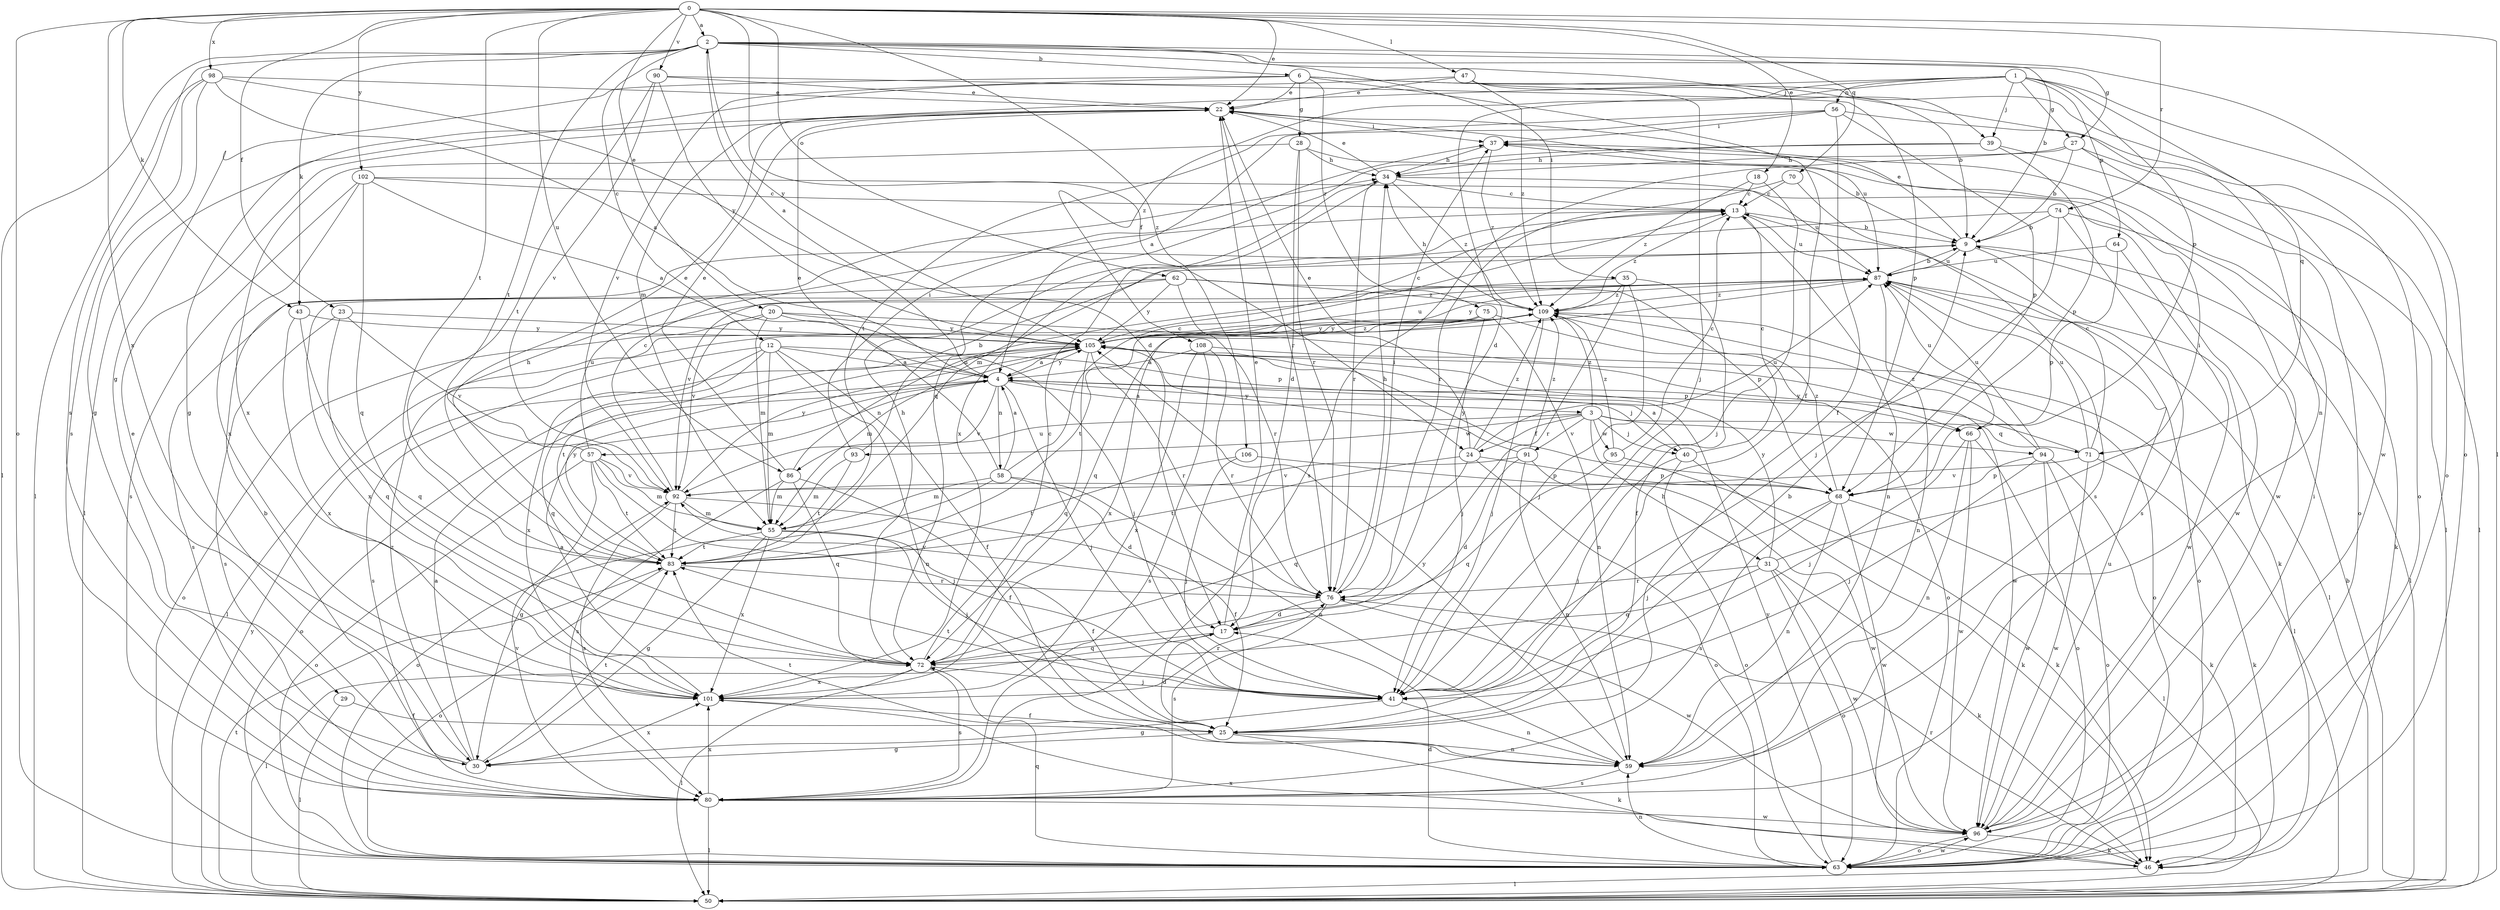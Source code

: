 strict digraph  {
0;
1;
2;
3;
4;
6;
9;
12;
13;
17;
18;
20;
22;
23;
24;
25;
27;
28;
29;
30;
31;
34;
35;
37;
39;
40;
41;
43;
46;
47;
50;
55;
56;
57;
58;
59;
62;
63;
64;
66;
68;
70;
71;
72;
74;
75;
76;
80;
83;
86;
87;
90;
91;
92;
93;
94;
95;
96;
98;
101;
102;
105;
106;
108;
109;
0 -> 2  [label=a];
0 -> 18  [label=e];
0 -> 20  [label=e];
0 -> 22  [label=e];
0 -> 23  [label=f];
0 -> 24  [label=f];
0 -> 43  [label=k];
0 -> 47  [label=l];
0 -> 50  [label=l];
0 -> 62  [label=o];
0 -> 63  [label=o];
0 -> 70  [label=q];
0 -> 74  [label=r];
0 -> 83  [label=t];
0 -> 86  [label=u];
0 -> 90  [label=v];
0 -> 98  [label=x];
0 -> 101  [label=x];
0 -> 102  [label=y];
0 -> 106  [label=z];
1 -> 17  [label=d];
1 -> 27  [label=g];
1 -> 39  [label=j];
1 -> 55  [label=m];
1 -> 56  [label=n];
1 -> 63  [label=o];
1 -> 64  [label=p];
1 -> 66  [label=p];
1 -> 71  [label=q];
1 -> 108  [label=z];
2 -> 6  [label=b];
2 -> 9  [label=b];
2 -> 12  [label=c];
2 -> 27  [label=g];
2 -> 35  [label=i];
2 -> 39  [label=j];
2 -> 43  [label=k];
2 -> 50  [label=l];
2 -> 63  [label=o];
2 -> 80  [label=s];
2 -> 83  [label=t];
2 -> 105  [label=y];
3 -> 24  [label=f];
3 -> 31  [label=h];
3 -> 40  [label=j];
3 -> 71  [label=q];
3 -> 86  [label=u];
3 -> 91  [label=v];
3 -> 93  [label=w];
3 -> 94  [label=w];
3 -> 95  [label=w];
3 -> 109  [label=z];
4 -> 2  [label=a];
4 -> 3  [label=a];
4 -> 40  [label=j];
4 -> 41  [label=j];
4 -> 57  [label=n];
4 -> 58  [label=n];
4 -> 63  [label=o];
4 -> 66  [label=p];
4 -> 92  [label=v];
4 -> 105  [label=y];
6 -> 22  [label=e];
6 -> 25  [label=f];
6 -> 28  [label=g];
6 -> 29  [label=g];
6 -> 59  [label=n];
6 -> 75  [label=r];
6 -> 92  [label=v];
6 -> 96  [label=w];
9 -> 22  [label=e];
9 -> 46  [label=k];
9 -> 50  [label=l];
9 -> 87  [label=u];
12 -> 4  [label=a];
12 -> 25  [label=f];
12 -> 55  [label=m];
12 -> 59  [label=n];
12 -> 66  [label=p];
12 -> 72  [label=q];
12 -> 80  [label=s];
12 -> 101  [label=x];
13 -> 9  [label=b];
13 -> 59  [label=n];
13 -> 87  [label=u];
13 -> 109  [label=z];
17 -> 22  [label=e];
17 -> 50  [label=l];
17 -> 72  [label=q];
18 -> 13  [label=c];
18 -> 41  [label=j];
18 -> 109  [label=z];
20 -> 41  [label=j];
20 -> 55  [label=m];
20 -> 63  [label=o];
20 -> 92  [label=v];
20 -> 96  [label=w];
20 -> 105  [label=y];
22 -> 37  [label=i];
22 -> 50  [label=l];
22 -> 76  [label=r];
22 -> 87  [label=u];
23 -> 72  [label=q];
23 -> 80  [label=s];
23 -> 92  [label=v];
23 -> 105  [label=y];
24 -> 22  [label=e];
24 -> 63  [label=o];
24 -> 68  [label=p];
24 -> 72  [label=q];
24 -> 83  [label=t];
24 -> 87  [label=u];
24 -> 109  [label=z];
25 -> 9  [label=b];
25 -> 17  [label=d];
25 -> 30  [label=g];
25 -> 46  [label=k];
25 -> 59  [label=n];
27 -> 9  [label=b];
27 -> 34  [label=h];
27 -> 50  [label=l];
27 -> 63  [label=o];
27 -> 80  [label=s];
28 -> 9  [label=b];
28 -> 17  [label=d];
28 -> 34  [label=h];
28 -> 76  [label=r];
28 -> 101  [label=x];
29 -> 25  [label=f];
29 -> 50  [label=l];
30 -> 4  [label=a];
30 -> 9  [label=b];
30 -> 22  [label=e];
30 -> 83  [label=t];
30 -> 101  [label=x];
30 -> 109  [label=z];
31 -> 37  [label=i];
31 -> 46  [label=k];
31 -> 63  [label=o];
31 -> 72  [label=q];
31 -> 76  [label=r];
31 -> 96  [label=w];
31 -> 105  [label=y];
34 -> 13  [label=c];
34 -> 22  [label=e];
34 -> 76  [label=r];
34 -> 87  [label=u];
34 -> 101  [label=x];
34 -> 109  [label=z];
35 -> 25  [label=f];
35 -> 41  [label=j];
35 -> 76  [label=r];
35 -> 92  [label=v];
35 -> 109  [label=z];
37 -> 34  [label=h];
37 -> 96  [label=w];
37 -> 109  [label=z];
39 -> 34  [label=h];
39 -> 50  [label=l];
39 -> 68  [label=p];
39 -> 72  [label=q];
40 -> 4  [label=a];
40 -> 13  [label=c];
40 -> 41  [label=j];
40 -> 46  [label=k];
40 -> 63  [label=o];
41 -> 30  [label=g];
41 -> 59  [label=n];
41 -> 83  [label=t];
43 -> 72  [label=q];
43 -> 101  [label=x];
43 -> 105  [label=y];
46 -> 50  [label=l];
46 -> 76  [label=r];
46 -> 101  [label=x];
47 -> 9  [label=b];
47 -> 22  [label=e];
47 -> 30  [label=g];
47 -> 41  [label=j];
47 -> 109  [label=z];
50 -> 9  [label=b];
50 -> 83  [label=t];
50 -> 105  [label=y];
55 -> 25  [label=f];
55 -> 30  [label=g];
55 -> 41  [label=j];
55 -> 83  [label=t];
55 -> 101  [label=x];
56 -> 4  [label=a];
56 -> 25  [label=f];
56 -> 37  [label=i];
56 -> 63  [label=o];
56 -> 68  [label=p];
56 -> 83  [label=t];
57 -> 22  [label=e];
57 -> 30  [label=g];
57 -> 41  [label=j];
57 -> 55  [label=m];
57 -> 63  [label=o];
57 -> 83  [label=t];
57 -> 87  [label=u];
57 -> 92  [label=v];
58 -> 4  [label=a];
58 -> 13  [label=c];
58 -> 17  [label=d];
58 -> 22  [label=e];
58 -> 55  [label=m];
58 -> 59  [label=n];
58 -> 63  [label=o];
59 -> 80  [label=s];
59 -> 83  [label=t];
59 -> 105  [label=y];
62 -> 68  [label=p];
62 -> 76  [label=r];
62 -> 80  [label=s];
62 -> 101  [label=x];
62 -> 105  [label=y];
62 -> 109  [label=z];
63 -> 17  [label=d];
63 -> 59  [label=n];
63 -> 72  [label=q];
63 -> 96  [label=w];
63 -> 105  [label=y];
64 -> 68  [label=p];
64 -> 87  [label=u];
64 -> 96  [label=w];
66 -> 41  [label=j];
66 -> 59  [label=n];
66 -> 63  [label=o];
66 -> 87  [label=u];
66 -> 96  [label=w];
68 -> 41  [label=j];
68 -> 50  [label=l];
68 -> 59  [label=n];
68 -> 80  [label=s];
68 -> 96  [label=w];
68 -> 105  [label=y];
68 -> 109  [label=z];
70 -> 13  [label=c];
70 -> 76  [label=r];
70 -> 80  [label=s];
71 -> 13  [label=c];
71 -> 46  [label=k];
71 -> 87  [label=u];
71 -> 92  [label=v];
71 -> 96  [label=w];
71 -> 105  [label=y];
72 -> 13  [label=c];
72 -> 34  [label=h];
72 -> 41  [label=j];
72 -> 50  [label=l];
72 -> 80  [label=s];
72 -> 101  [label=x];
74 -> 9  [label=b];
74 -> 41  [label=j];
74 -> 46  [label=k];
74 -> 55  [label=m];
74 -> 80  [label=s];
75 -> 41  [label=j];
75 -> 50  [label=l];
75 -> 59  [label=n];
75 -> 63  [label=o];
75 -> 105  [label=y];
76 -> 17  [label=d];
76 -> 34  [label=h];
76 -> 37  [label=i];
76 -> 80  [label=s];
76 -> 92  [label=v];
76 -> 96  [label=w];
80 -> 50  [label=l];
80 -> 92  [label=v];
80 -> 96  [label=w];
80 -> 101  [label=x];
83 -> 34  [label=h];
83 -> 63  [label=o];
83 -> 76  [label=r];
83 -> 105  [label=y];
86 -> 22  [label=e];
86 -> 25  [label=f];
86 -> 55  [label=m];
86 -> 72  [label=q];
86 -> 80  [label=s];
86 -> 87  [label=u];
87 -> 9  [label=b];
87 -> 50  [label=l];
87 -> 59  [label=n];
87 -> 63  [label=o];
87 -> 72  [label=q];
87 -> 105  [label=y];
87 -> 109  [label=z];
90 -> 22  [label=e];
90 -> 68  [label=p];
90 -> 83  [label=t];
90 -> 92  [label=v];
90 -> 105  [label=y];
91 -> 17  [label=d];
91 -> 59  [label=n];
91 -> 92  [label=v];
91 -> 96  [label=w];
91 -> 105  [label=y];
91 -> 109  [label=z];
92 -> 13  [label=c];
92 -> 25  [label=f];
92 -> 55  [label=m];
92 -> 80  [label=s];
92 -> 83  [label=t];
92 -> 105  [label=y];
93 -> 9  [label=b];
93 -> 37  [label=i];
93 -> 55  [label=m];
93 -> 83  [label=t];
94 -> 41  [label=j];
94 -> 46  [label=k];
94 -> 63  [label=o];
94 -> 68  [label=p];
94 -> 87  [label=u];
94 -> 96  [label=w];
94 -> 109  [label=z];
95 -> 13  [label=c];
95 -> 46  [label=k];
95 -> 72  [label=q];
95 -> 109  [label=z];
96 -> 37  [label=i];
96 -> 46  [label=k];
96 -> 63  [label=o];
96 -> 87  [label=u];
98 -> 4  [label=a];
98 -> 17  [label=d];
98 -> 22  [label=e];
98 -> 30  [label=g];
98 -> 50  [label=l];
98 -> 80  [label=s];
101 -> 4  [label=a];
101 -> 25  [label=f];
101 -> 76  [label=r];
102 -> 4  [label=a];
102 -> 13  [label=c];
102 -> 72  [label=q];
102 -> 80  [label=s];
102 -> 96  [label=w];
102 -> 101  [label=x];
105 -> 4  [label=a];
105 -> 13  [label=c];
105 -> 55  [label=m];
105 -> 72  [label=q];
105 -> 76  [label=r];
105 -> 83  [label=t];
105 -> 87  [label=u];
105 -> 109  [label=z];
106 -> 41  [label=j];
106 -> 68  [label=p];
106 -> 83  [label=t];
108 -> 4  [label=a];
108 -> 50  [label=l];
108 -> 76  [label=r];
108 -> 80  [label=s];
108 -> 101  [label=x];
109 -> 34  [label=h];
109 -> 41  [label=j];
109 -> 63  [label=o];
109 -> 83  [label=t];
109 -> 101  [label=x];
109 -> 105  [label=y];
}
